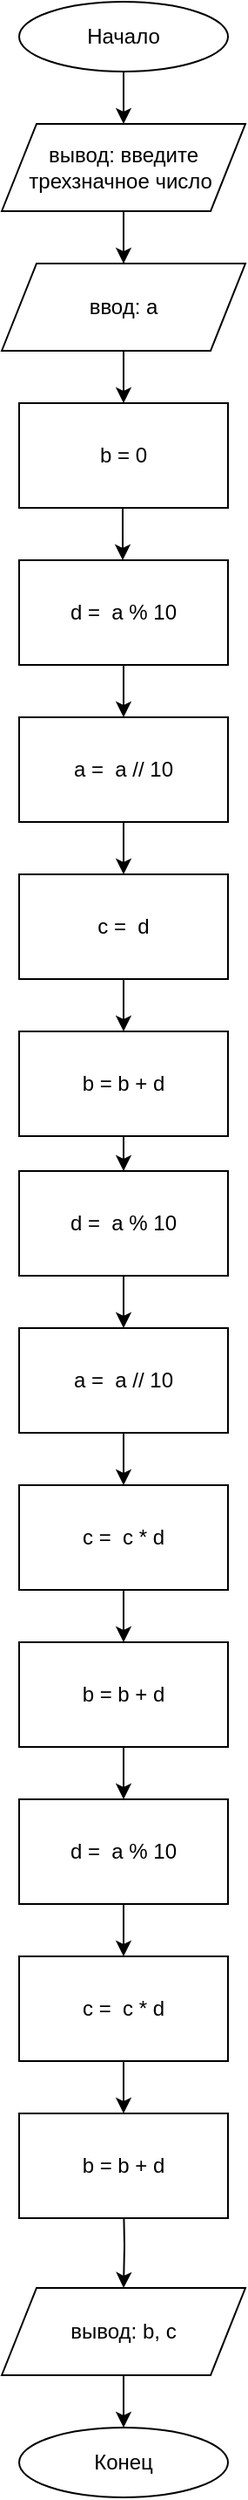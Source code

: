 <mxfile version="17.4.2" type="device" pages="4"><diagram id="08POkXx53rYe7cYFoZ7K" name="Task_1_1"><mxGraphModel dx="1038" dy="649" grid="1" gridSize="10" guides="1" tooltips="1" connect="1" arrows="1" fold="1" page="1" pageScale="1" pageWidth="827" pageHeight="1169" math="0" shadow="0"><root><mxCell id="0"/><mxCell id="1" parent="0"/><mxCell id="itYVqPnIX2dIWhNfBB0g-1" value="Начало" style="ellipse;whiteSpace=wrap;html=1;" parent="1" vertex="1"><mxGeometry x="330" y="40" width="120" height="40" as="geometry"/></mxCell><mxCell id="itYVqPnIX2dIWhNfBB0g-29" style="edgeStyle=orthogonalEdgeStyle;rounded=0;orthogonalLoop=1;jettySize=auto;html=1;entryX=0.5;entryY=0;entryDx=0;entryDy=0;" parent="1" source="itYVqPnIX2dIWhNfBB0g-5" target="itYVqPnIX2dIWhNfBB0g-7" edge="1"><mxGeometry relative="1" as="geometry"/></mxCell><mxCell id="itYVqPnIX2dIWhNfBB0g-31" style="edgeStyle=orthogonalEdgeStyle;rounded=0;orthogonalLoop=1;jettySize=auto;html=1;exitX=0.5;exitY=1;exitDx=0;exitDy=0;entryX=0.5;entryY=0;entryDx=0;entryDy=0;" parent="1" source="itYVqPnIX2dIWhNfBB0g-5" target="itYVqPnIX2dIWhNfBB0g-18" edge="1"><mxGeometry relative="1" as="geometry"/></mxCell><mxCell id="itYVqPnIX2dIWhNfBB0g-5" value="вывод: введите трехзначное число&amp;nbsp;" style="shape=parallelogram;perimeter=parallelogramPerimeter;whiteSpace=wrap;html=1;fixedSize=1;" parent="1" vertex="1"><mxGeometry x="320" y="110" width="140" height="50" as="geometry"/></mxCell><mxCell id="itYVqPnIX2dIWhNfBB0g-7" value="b = 0" style="rounded=0;whiteSpace=wrap;html=1;" parent="1" vertex="1"><mxGeometry x="330" y="270" width="120" height="60" as="geometry"/></mxCell><mxCell id="itYVqPnIX2dIWhNfBB0g-24" style="edgeStyle=orthogonalEdgeStyle;rounded=0;orthogonalLoop=1;jettySize=auto;html=1;entryX=0.5;entryY=0;entryDx=0;entryDy=0;" parent="1" target="itYVqPnIX2dIWhNfBB0g-19" edge="1"><mxGeometry relative="1" as="geometry"><mxPoint x="390" y="1300" as="sourcePoint"/></mxGeometry></mxCell><mxCell id="itYVqPnIX2dIWhNfBB0g-18" value="ввод: a" style="shape=parallelogram;perimeter=parallelogramPerimeter;whiteSpace=wrap;html=1;fixedSize=1;" parent="1" vertex="1"><mxGeometry x="320" y="190" width="140" height="50" as="geometry"/></mxCell><mxCell id="itYVqPnIX2dIWhNfBB0g-26" style="edgeStyle=orthogonalEdgeStyle;rounded=0;orthogonalLoop=1;jettySize=auto;html=1;entryX=0.5;entryY=0;entryDx=0;entryDy=0;" parent="1" source="itYVqPnIX2dIWhNfBB0g-19" target="itYVqPnIX2dIWhNfBB0g-25" edge="1"><mxGeometry relative="1" as="geometry"/></mxCell><mxCell id="itYVqPnIX2dIWhNfBB0g-19" value="вывод: b, c" style="shape=parallelogram;perimeter=parallelogramPerimeter;whiteSpace=wrap;html=1;fixedSize=1;" parent="1" vertex="1"><mxGeometry x="320" y="1350" width="140" height="50" as="geometry"/></mxCell><mxCell id="itYVqPnIX2dIWhNfBB0g-25" value="Конец" style="ellipse;whiteSpace=wrap;html=1;" parent="1" vertex="1"><mxGeometry x="330" y="1430" width="120" height="40" as="geometry"/></mxCell><mxCell id="itYVqPnIX2dIWhNfBB0g-30" value="" style="endArrow=classic;html=1;rounded=0;exitX=0.5;exitY=1;exitDx=0;exitDy=0;entryX=0.5;entryY=0;entryDx=0;entryDy=0;" parent="1" source="itYVqPnIX2dIWhNfBB0g-1" target="itYVqPnIX2dIWhNfBB0g-5" edge="1"><mxGeometry width="50" height="50" relative="1" as="geometry"><mxPoint x="310" y="340" as="sourcePoint"/><mxPoint x="360" y="290" as="targetPoint"/></mxGeometry></mxCell><mxCell id="itYVqPnIX2dIWhNfBB0g-54" style="edgeStyle=orthogonalEdgeStyle;rounded=0;orthogonalLoop=1;jettySize=auto;html=1;entryX=0.5;entryY=0;entryDx=0;entryDy=0;" parent="1" source="itYVqPnIX2dIWhNfBB0g-36" target="itYVqPnIX2dIWhNfBB0g-39" edge="1"><mxGeometry relative="1" as="geometry"/></mxCell><mxCell id="itYVqPnIX2dIWhNfBB0g-36" value="d =&amp;nbsp; a % 10" style="rounded=0;whiteSpace=wrap;html=1;" parent="1" vertex="1"><mxGeometry x="330" y="360" width="120" height="60" as="geometry"/></mxCell><mxCell id="itYVqPnIX2dIWhNfBB0g-56" style="edgeStyle=orthogonalEdgeStyle;rounded=0;orthogonalLoop=1;jettySize=auto;html=1;entryX=0.5;entryY=0;entryDx=0;entryDy=0;" parent="1" source="itYVqPnIX2dIWhNfBB0g-37" target="itYVqPnIX2dIWhNfBB0g-38" edge="1"><mxGeometry relative="1" as="geometry"/></mxCell><mxCell id="itYVqPnIX2dIWhNfBB0g-37" value="c =&amp;nbsp; d" style="rounded=0;whiteSpace=wrap;html=1;" parent="1" vertex="1"><mxGeometry x="330" y="540" width="120" height="60" as="geometry"/></mxCell><mxCell id="itYVqPnIX2dIWhNfBB0g-57" style="edgeStyle=orthogonalEdgeStyle;rounded=0;orthogonalLoop=1;jettySize=auto;html=1;entryX=0.5;entryY=0;entryDx=0;entryDy=0;" parent="1" source="itYVqPnIX2dIWhNfBB0g-38" target="itYVqPnIX2dIWhNfBB0g-40" edge="1"><mxGeometry relative="1" as="geometry"/></mxCell><mxCell id="itYVqPnIX2dIWhNfBB0g-38" value="b = b + d" style="rounded=0;whiteSpace=wrap;html=1;" parent="1" vertex="1"><mxGeometry x="330" y="630" width="120" height="60" as="geometry"/></mxCell><mxCell id="itYVqPnIX2dIWhNfBB0g-55" style="edgeStyle=orthogonalEdgeStyle;rounded=0;orthogonalLoop=1;jettySize=auto;html=1;entryX=0.5;entryY=0;entryDx=0;entryDy=0;" parent="1" source="itYVqPnIX2dIWhNfBB0g-39" target="itYVqPnIX2dIWhNfBB0g-37" edge="1"><mxGeometry relative="1" as="geometry"/></mxCell><mxCell id="itYVqPnIX2dIWhNfBB0g-39" value="a =&amp;nbsp; a // 10" style="rounded=0;whiteSpace=wrap;html=1;" parent="1" vertex="1"><mxGeometry x="330" y="450" width="120" height="60" as="geometry"/></mxCell><mxCell id="itYVqPnIX2dIWhNfBB0g-58" style="edgeStyle=orthogonalEdgeStyle;rounded=0;orthogonalLoop=1;jettySize=auto;html=1;entryX=0.5;entryY=0;entryDx=0;entryDy=0;" parent="1" source="itYVqPnIX2dIWhNfBB0g-40" target="itYVqPnIX2dIWhNfBB0g-42" edge="1"><mxGeometry relative="1" as="geometry"/></mxCell><mxCell id="itYVqPnIX2dIWhNfBB0g-40" value="d =&amp;nbsp; a % 10" style="rounded=0;whiteSpace=wrap;html=1;" parent="1" vertex="1"><mxGeometry x="330" y="710" width="120" height="60" as="geometry"/></mxCell><mxCell id="itYVqPnIX2dIWhNfBB0g-60" style="edgeStyle=orthogonalEdgeStyle;rounded=0;orthogonalLoop=1;jettySize=auto;html=1;entryX=0.5;entryY=0;entryDx=0;entryDy=0;" parent="1" source="itYVqPnIX2dIWhNfBB0g-41" target="itYVqPnIX2dIWhNfBB0g-43" edge="1"><mxGeometry relative="1" as="geometry"/></mxCell><mxCell id="itYVqPnIX2dIWhNfBB0g-41" value="c =&amp;nbsp; c * d" style="rounded=0;whiteSpace=wrap;html=1;" parent="1" vertex="1"><mxGeometry x="330" y="890" width="120" height="60" as="geometry"/></mxCell><mxCell id="itYVqPnIX2dIWhNfBB0g-59" style="edgeStyle=orthogonalEdgeStyle;rounded=0;orthogonalLoop=1;jettySize=auto;html=1;entryX=0.5;entryY=0;entryDx=0;entryDy=0;" parent="1" source="itYVqPnIX2dIWhNfBB0g-42" target="itYVqPnIX2dIWhNfBB0g-41" edge="1"><mxGeometry relative="1" as="geometry"/></mxCell><mxCell id="itYVqPnIX2dIWhNfBB0g-42" value="a =&amp;nbsp; a // 10" style="rounded=0;whiteSpace=wrap;html=1;" parent="1" vertex="1"><mxGeometry x="330" y="800" width="120" height="60" as="geometry"/></mxCell><mxCell id="itYVqPnIX2dIWhNfBB0g-61" style="edgeStyle=orthogonalEdgeStyle;rounded=0;orthogonalLoop=1;jettySize=auto;html=1;entryX=0.5;entryY=0;entryDx=0;entryDy=0;" parent="1" source="itYVqPnIX2dIWhNfBB0g-43" target="itYVqPnIX2dIWhNfBB0g-44" edge="1"><mxGeometry relative="1" as="geometry"/></mxCell><mxCell id="itYVqPnIX2dIWhNfBB0g-43" value="b = b + d" style="rounded=0;whiteSpace=wrap;html=1;" parent="1" vertex="1"><mxGeometry x="330" y="980" width="120" height="60" as="geometry"/></mxCell><mxCell id="itYVqPnIX2dIWhNfBB0g-62" style="edgeStyle=orthogonalEdgeStyle;rounded=0;orthogonalLoop=1;jettySize=auto;html=1;entryX=0.5;entryY=0;entryDx=0;entryDy=0;" parent="1" source="itYVqPnIX2dIWhNfBB0g-44" target="itYVqPnIX2dIWhNfBB0g-45" edge="1"><mxGeometry relative="1" as="geometry"/></mxCell><mxCell id="itYVqPnIX2dIWhNfBB0g-44" value="d =&amp;nbsp; a % 10" style="rounded=0;whiteSpace=wrap;html=1;" parent="1" vertex="1"><mxGeometry x="330" y="1070" width="120" height="60" as="geometry"/></mxCell><mxCell id="itYVqPnIX2dIWhNfBB0g-63" style="edgeStyle=orthogonalEdgeStyle;rounded=0;orthogonalLoop=1;jettySize=auto;html=1;entryX=0.5;entryY=0;entryDx=0;entryDy=0;" parent="1" source="itYVqPnIX2dIWhNfBB0g-45" target="itYVqPnIX2dIWhNfBB0g-47" edge="1"><mxGeometry relative="1" as="geometry"/></mxCell><mxCell id="itYVqPnIX2dIWhNfBB0g-45" value="c =&amp;nbsp; c * d" style="rounded=0;whiteSpace=wrap;html=1;" parent="1" vertex="1"><mxGeometry x="330" y="1160" width="120" height="60" as="geometry"/></mxCell><mxCell id="itYVqPnIX2dIWhNfBB0g-47" value="b = b + d" style="rounded=0;whiteSpace=wrap;html=1;" parent="1" vertex="1"><mxGeometry x="330" y="1250" width="120" height="60" as="geometry"/></mxCell><mxCell id="itYVqPnIX2dIWhNfBB0g-51" style="edgeStyle=orthogonalEdgeStyle;rounded=0;orthogonalLoop=1;jettySize=auto;html=1;" parent="1" edge="1"><mxGeometry relative="1" as="geometry"><mxPoint x="389.5" y="330" as="sourcePoint"/><mxPoint x="389.5" y="360" as="targetPoint"/></mxGeometry></mxCell></root></mxGraphModel></diagram><diagram id="Nn7UmtM8E7B1j-Iz3jep" name="Task_1_3"><mxGraphModel dx="1865" dy="649" grid="1" gridSize="10" guides="1" tooltips="1" connect="1" arrows="1" fold="1" page="1" pageScale="1" pageWidth="827" pageHeight="1169" math="0" shadow="0"><root><mxCell id="0"/><mxCell id="1" parent="0"/><mxCell id="txVRnpQr7-fvYr71Dzri-1" value="Начало" style="ellipse;whiteSpace=wrap;html=1;" parent="1" vertex="1"><mxGeometry x="325" y="40" width="120" height="40" as="geometry"/></mxCell><mxCell id="txVRnpQr7-fvYr71Dzri-3" style="edgeStyle=orthogonalEdgeStyle;rounded=0;orthogonalLoop=1;jettySize=auto;html=1;exitX=0.5;exitY=1;exitDx=0;exitDy=0;entryX=0.5;entryY=0;entryDx=0;entryDy=0;" parent="1" target="txVRnpQr7-fvYr71Dzri-7" edge="1"><mxGeometry relative="1" as="geometry"><mxPoint x="380" y="160" as="sourcePoint"/></mxGeometry></mxCell><mxCell id="txVRnpQr7-fvYr71Dzri-4" value="вывод: введите коордионаты&lt;br&gt;&amp;nbsp;2-х точек" style="shape=parallelogram;perimeter=parallelogramPerimeter;whiteSpace=wrap;html=1;fixedSize=1;" parent="1" vertex="1"><mxGeometry x="290" y="110" width="190" height="50" as="geometry"/></mxCell><mxCell id="txVRnpQr7-fvYr71Dzri-5" value="k = (y1 - y2) / (x1-x2)" style="rounded=0;whiteSpace=wrap;html=1;" parent="1" vertex="1"><mxGeometry x="-15" y="500" width="120" height="60" as="geometry"/></mxCell><mxCell id="txVRnpQr7-fvYr71Dzri-47" style="edgeStyle=orthogonalEdgeStyle;rounded=0;orthogonalLoop=1;jettySize=auto;html=1;entryX=0.5;entryY=0;entryDx=0;entryDy=0;" parent="1" source="txVRnpQr7-fvYr71Dzri-7" target="txVRnpQr7-fvYr71Dzri-44" edge="1"><mxGeometry relative="1" as="geometry"/></mxCell><mxCell id="txVRnpQr7-fvYr71Dzri-7" value="ввод x1, y1, x2, y2&amp;nbsp;" style="shape=parallelogram;perimeter=parallelogramPerimeter;whiteSpace=wrap;html=1;fixedSize=1;" parent="1" vertex="1"><mxGeometry x="315" y="190" width="140" height="50" as="geometry"/></mxCell><mxCell id="txVRnpQr7-fvYr71Dzri-8" style="edgeStyle=orthogonalEdgeStyle;rounded=0;orthogonalLoop=1;jettySize=auto;html=1;entryX=0.5;entryY=0;entryDx=0;entryDy=0;" parent="1" source="txVRnpQr7-fvYr71Dzri-9" edge="1"><mxGeometry relative="1" as="geometry"><mxPoint x="45" y="970" as="targetPoint"/><Array as="points"><mxPoint x="190" y="920"/><mxPoint x="45" y="920"/></Array></mxGeometry></mxCell><mxCell id="txVRnpQr7-fvYr71Dzri-9" value="вывод:&amp;nbsp;&lt;span style=&quot;color: rgb(17 , 17 , 17) ; font-family: &amp;#34;arial&amp;#34; , &amp;#34;helvetica neue&amp;#34; , &amp;#34;helvetica&amp;#34; , &amp;#34;arial&amp;#34; , sans-serif ; font-size: 16px ; font-style: italic ; text-align: left ; background-color: rgb(255 , 255 , 255)&quot;&gt;y&lt;/span&gt;&lt;span style=&quot;color: rgb(17 , 17 , 17) ; font-family: &amp;#34;arial&amp;#34; , &amp;#34;helvetica neue&amp;#34; , &amp;#34;helvetica&amp;#34; , &amp;#34;arial&amp;#34; , sans-serif ; font-size: 16px ; font-style: italic ; text-align: left ; background-color: rgb(255 , 255 , 255)&quot;&gt;&amp;nbsp;= kx&lt;/span&gt;&lt;span style=&quot;color: rgb(17 , 17 , 17) ; font-family: &amp;#34;arial&amp;#34; , &amp;#34;helvetica neue&amp;#34; , &amp;#34;helvetica&amp;#34; , &amp;#34;arial&amp;#34; , sans-serif ; font-size: 16px ; font-style: italic ; text-align: left ; background-color: rgb(255 , 255 , 255)&quot;&gt;&amp;nbsp;+ b&lt;/span&gt;" style="shape=parallelogram;perimeter=parallelogramPerimeter;whiteSpace=wrap;html=1;fixedSize=1;" parent="1" vertex="1"><mxGeometry x="100" y="790" width="180" height="50" as="geometry"/></mxCell><mxCell id="txVRnpQr7-fvYr71Dzri-10" value="Конец" style="ellipse;whiteSpace=wrap;html=1;" parent="1" vertex="1"><mxGeometry x="-15" y="970" width="120" height="40" as="geometry"/></mxCell><mxCell id="txVRnpQr7-fvYr71Dzri-11" value="" style="endArrow=classic;html=1;rounded=0;exitX=0.5;exitY=1;exitDx=0;exitDy=0;entryX=0.5;entryY=0;entryDx=0;entryDy=0;" parent="1" source="txVRnpQr7-fvYr71Dzri-1" target="txVRnpQr7-fvYr71Dzri-4" edge="1"><mxGeometry width="50" height="50" relative="1" as="geometry"><mxPoint x="310" y="340" as="sourcePoint"/><mxPoint x="360" y="290" as="targetPoint"/></mxGeometry></mxCell><mxCell id="txVRnpQr7-fvYr71Dzri-39" value="" style="edgeStyle=orthogonalEdgeStyle;rounded=0;orthogonalLoop=1;jettySize=auto;html=1;entryX=0.5;entryY=0;entryDx=0;entryDy=0;" parent="1" source="txVRnpQr7-fvYr71Dzri-13" target="txVRnpQr7-fvYr71Dzri-36" edge="1"><mxGeometry relative="1" as="geometry"/></mxCell><mxCell id="txVRnpQr7-fvYr71Dzri-13" value="b = y2 - k* x2" style="rounded=0;whiteSpace=wrap;html=1;" parent="1" vertex="1"><mxGeometry x="-15" y="590" width="120" height="60" as="geometry"/></mxCell><mxCell id="txVRnpQr7-fvYr71Dzri-33" style="edgeStyle=orthogonalEdgeStyle;rounded=0;orthogonalLoop=1;jettySize=auto;html=1;" parent="1" edge="1"><mxGeometry relative="1" as="geometry"><mxPoint x="44.5" y="560" as="sourcePoint"/><mxPoint x="44.5" y="590" as="targetPoint"/></mxGeometry></mxCell><mxCell id="txVRnpQr7-fvYr71Dzri-40" style="edgeStyle=orthogonalEdgeStyle;rounded=0;orthogonalLoop=1;jettySize=auto;html=1;entryX=0.5;entryY=0;entryDx=0;entryDy=0;" parent="1" source="txVRnpQr7-fvYr71Dzri-36" target="txVRnpQr7-fvYr71Dzri-9" edge="1"><mxGeometry relative="1" as="geometry"><mxPoint x="190" y="730" as="targetPoint"/><Array as="points"><mxPoint x="190" y="730"/></Array></mxGeometry></mxCell><mxCell id="txVRnpQr7-fvYr71Dzri-42" style="edgeStyle=orthogonalEdgeStyle;rounded=0;orthogonalLoop=1;jettySize=auto;html=1;entryX=0.44;entryY=0;entryDx=0;entryDy=0;entryPerimeter=0;" parent="1" source="txVRnpQr7-fvYr71Dzri-36" target="txVRnpQr7-fvYr71Dzri-41" edge="1"><mxGeometry relative="1" as="geometry"><mxPoint x="-70" y="730" as="targetPoint"/><Array as="points"><mxPoint x="-101" y="730"/></Array></mxGeometry></mxCell><mxCell id="txVRnpQr7-fvYr71Dzri-36" value="if b &amp;gt;= 0" style="rhombus;whiteSpace=wrap;html=1;" parent="1" vertex="1"><mxGeometry x="-15" y="690" width="120" height="80" as="geometry"/></mxCell><mxCell id="txVRnpQr7-fvYr71Dzri-37" value="ДА" style="text;html=1;align=center;verticalAlign=middle;resizable=0;points=[];autosize=1;strokeColor=none;fillColor=none;" parent="1" vertex="1"><mxGeometry x="75" y="690" width="30" height="20" as="geometry"/></mxCell><mxCell id="txVRnpQr7-fvYr71Dzri-38" value="НЕТ" style="text;html=1;align=center;verticalAlign=middle;resizable=0;points=[];autosize=1;strokeColor=none;fillColor=none;" parent="1" vertex="1"><mxGeometry x="-35" y="690" width="40" height="20" as="geometry"/></mxCell><mxCell id="txVRnpQr7-fvYr71Dzri-43" style="edgeStyle=orthogonalEdgeStyle;rounded=0;orthogonalLoop=1;jettySize=auto;html=1;entryX=0.5;entryY=0;entryDx=0;entryDy=0;" parent="1" source="txVRnpQr7-fvYr71Dzri-41" edge="1"><mxGeometry relative="1" as="geometry"><mxPoint x="45" y="970" as="targetPoint"/><Array as="points"><mxPoint x="-100" y="920"/><mxPoint x="45" y="920"/></Array></mxGeometry></mxCell><mxCell id="txVRnpQr7-fvYr71Dzri-41" value="вывод:&amp;nbsp;&lt;span style=&quot;color: rgb(17 , 17 , 17) ; font-family: &amp;#34;arial&amp;#34; , &amp;#34;helvetica neue&amp;#34; , &amp;#34;helvetica&amp;#34; , &amp;#34;arial&amp;#34; , sans-serif ; font-size: 16px ; font-style: italic ; text-align: left ; background-color: rgb(255 , 255 , 255)&quot;&gt;y&lt;/span&gt;&lt;span style=&quot;color: rgb(17 , 17 , 17) ; font-family: &amp;#34;arial&amp;#34; , &amp;#34;helvetica neue&amp;#34; , &amp;#34;helvetica&amp;#34; , &amp;#34;arial&amp;#34; , sans-serif ; font-size: 16px ; font-style: italic ; text-align: left ; background-color: rgb(255 , 255 , 255)&quot;&gt;&amp;nbsp;= kx&lt;/span&gt;&lt;span style=&quot;color: rgb(17 , 17 , 17) ; font-family: &amp;#34;arial&amp;#34; , &amp;#34;helvetica neue&amp;#34; , &amp;#34;helvetica&amp;#34; , &amp;#34;arial&amp;#34; , sans-serif ; font-size: 16px ; font-style: italic ; text-align: left ; background-color: rgb(255 , 255 , 255)&quot;&gt;&amp;nbsp;- b&lt;/span&gt;" style="shape=parallelogram;perimeter=parallelogramPerimeter;whiteSpace=wrap;html=1;fixedSize=1;" parent="1" vertex="1"><mxGeometry x="-180" y="790" width="180" height="50" as="geometry"/></mxCell><mxCell id="txVRnpQr7-fvYr71Dzri-48" style="edgeStyle=orthogonalEdgeStyle;rounded=0;orthogonalLoop=1;jettySize=auto;html=1;entryX=0.5;entryY=0;entryDx=0;entryDy=0;" parent="1" source="txVRnpQr7-fvYr71Dzri-44" target="txVRnpQr7-fvYr71Dzri-49" edge="1"><mxGeometry relative="1" as="geometry"><mxPoint x="600" y="330" as="targetPoint"/></mxGeometry></mxCell><mxCell id="txVRnpQr7-fvYr71Dzri-52" style="edgeStyle=orthogonalEdgeStyle;rounded=0;orthogonalLoop=1;jettySize=auto;html=1;entryX=0.5;entryY=0;entryDx=0;entryDy=0;" parent="1" source="txVRnpQr7-fvYr71Dzri-44" target="txVRnpQr7-fvYr71Dzri-54" edge="1"><mxGeometry relative="1" as="geometry"><mxPoint x="150" y="380" as="targetPoint"/><Array as="points"><mxPoint x="185" y="330"/></Array></mxGeometry></mxCell><mxCell id="txVRnpQr7-fvYr71Dzri-44" value="y1 = y2&lt;span style=&quot;color: rgb(44 , 45 , 46) ; font-family: &amp;#34;helvetica&amp;#34; , &amp;#34;arial&amp;#34; , sans-serif ; font-size: 15px ; background-color: rgb(255 , 255 , 255)&quot;&gt;&lt;br&gt;&amp;nbsp;&lt;/span&gt;" style="rhombus;whiteSpace=wrap;html=1;" parent="1" vertex="1"><mxGeometry x="300" y="280" width="170" height="100" as="geometry"/></mxCell><mxCell id="txVRnpQr7-fvYr71Dzri-45" value="ДА" style="text;html=1;align=center;verticalAlign=middle;resizable=0;points=[];autosize=1;strokeColor=none;fillColor=none;" parent="1" vertex="1"><mxGeometry x="440" y="290" width="30" height="20" as="geometry"/></mxCell><mxCell id="txVRnpQr7-fvYr71Dzri-46" value="НЕТ" style="text;html=1;align=center;verticalAlign=middle;resizable=0;points=[];autosize=1;strokeColor=none;fillColor=none;" parent="1" vertex="1"><mxGeometry x="300" y="290" width="40" height="20" as="geometry"/></mxCell><mxCell id="txVRnpQr7-fvYr71Dzri-61" style="edgeStyle=orthogonalEdgeStyle;rounded=0;orthogonalLoop=1;jettySize=auto;html=1;entryX=0.5;entryY=0;entryDx=0;entryDy=0;" parent="1" source="txVRnpQr7-fvYr71Dzri-49" target="txVRnpQr7-fvYr71Dzri-10" edge="1"><mxGeometry relative="1" as="geometry"><mxPoint x="50" y="920" as="targetPoint"/><Array as="points"><mxPoint x="600" y="920"/><mxPoint x="45" y="920"/></Array></mxGeometry></mxCell><mxCell id="txVRnpQr7-fvYr71Dzri-49" value="вывод:&amp;nbsp;&lt;span style=&quot;color: rgb(17 , 17 , 17) ; font-family: &amp;#34;arial&amp;#34; , &amp;#34;helvetica neue&amp;#34; , &amp;#34;helvetica&amp;#34; , &amp;#34;arial&amp;#34; , sans-serif ; font-size: 16px ; font-style: italic ; text-align: left ; background-color: rgb(255 , 255 , 255)&quot;&gt;y&lt;/span&gt;&lt;span style=&quot;color: rgb(17 , 17 , 17) ; font-family: &amp;#34;arial&amp;#34; , &amp;#34;helvetica neue&amp;#34; , &amp;#34;helvetica&amp;#34; , &amp;#34;arial&amp;#34; , sans-serif ; font-size: 16px ; font-style: italic ; text-align: left ; background-color: rgb(255 , 255 , 255)&quot;&gt;&amp;nbsp;= y1&lt;/span&gt;" style="shape=parallelogram;perimeter=parallelogramPerimeter;whiteSpace=wrap;html=1;fixedSize=1;" parent="1" vertex="1"><mxGeometry x="510" y="405" width="180" height="50" as="geometry"/></mxCell><mxCell id="txVRnpQr7-fvYr71Dzri-57" style="edgeStyle=orthogonalEdgeStyle;rounded=0;orthogonalLoop=1;jettySize=auto;html=1;entryX=0.5;entryY=0;entryDx=0;entryDy=0;" parent="1" source="txVRnpQr7-fvYr71Dzri-54" target="txVRnpQr7-fvYr71Dzri-59" edge="1"><mxGeometry relative="1" as="geometry"><mxPoint x="440" y="430" as="targetPoint"/></mxGeometry></mxCell><mxCell id="txVRnpQr7-fvYr71Dzri-58" style="edgeStyle=orthogonalEdgeStyle;rounded=0;orthogonalLoop=1;jettySize=auto;html=1;entryX=0.5;entryY=0;entryDx=0;entryDy=0;" parent="1" source="txVRnpQr7-fvYr71Dzri-54" target="txVRnpQr7-fvYr71Dzri-5" edge="1"><mxGeometry relative="1" as="geometry"><mxPoint x="40" y="430" as="targetPoint"/><Array as="points"><mxPoint x="45" y="430"/></Array></mxGeometry></mxCell><mxCell id="txVRnpQr7-fvYr71Dzri-54" value="x1 = x2&lt;span style=&quot;color: rgb(44 , 45 , 46) ; font-family: &amp;#34;helvetica&amp;#34; , &amp;#34;arial&amp;#34; , sans-serif ; font-size: 15px ; background-color: rgb(255 , 255 , 255)&quot;&gt;&lt;br&gt;&amp;nbsp;&lt;/span&gt;" style="rhombus;whiteSpace=wrap;html=1;" parent="1" vertex="1"><mxGeometry x="100" y="380" width="170" height="100" as="geometry"/></mxCell><mxCell id="txVRnpQr7-fvYr71Dzri-55" value="НЕТ" style="text;html=1;align=center;verticalAlign=middle;resizable=0;points=[];autosize=1;strokeColor=none;fillColor=none;" parent="1" vertex="1"><mxGeometry x="100" y="390" width="40" height="20" as="geometry"/></mxCell><mxCell id="txVRnpQr7-fvYr71Dzri-56" value="ДА" style="text;html=1;align=center;verticalAlign=middle;resizable=0;points=[];autosize=1;strokeColor=none;fillColor=none;" parent="1" vertex="1"><mxGeometry x="240" y="390" width="30" height="20" as="geometry"/></mxCell><mxCell id="txVRnpQr7-fvYr71Dzri-62" style="edgeStyle=orthogonalEdgeStyle;rounded=0;orthogonalLoop=1;jettySize=auto;html=1;" parent="1" source="txVRnpQr7-fvYr71Dzri-59" target="txVRnpQr7-fvYr71Dzri-10" edge="1"><mxGeometry relative="1" as="geometry"><Array as="points"><mxPoint x="440" y="920"/><mxPoint x="45" y="920"/></Array></mxGeometry></mxCell><mxCell id="txVRnpQr7-fvYr71Dzri-59" value="вывод: x&lt;span style=&quot;color: rgb(17 , 17 , 17) ; font-family: &amp;#34;arial&amp;#34; , &amp;#34;helvetica neue&amp;#34; , &amp;#34;helvetica&amp;#34; , &amp;#34;arial&amp;#34; , sans-serif ; font-size: 16px ; font-style: italic ; text-align: left ; background-color: rgb(255 , 255 , 255)&quot;&gt;&amp;nbsp;= x1&lt;/span&gt;" style="shape=parallelogram;perimeter=parallelogramPerimeter;whiteSpace=wrap;html=1;fixedSize=1;" parent="1" vertex="1"><mxGeometry x="350" y="505" width="180" height="50" as="geometry"/></mxCell></root></mxGraphModel></diagram><diagram id="COSiDmRpYutYDis2s9Em" name="Task_1_4"><mxGraphModel dx="1865" dy="649" grid="1" gridSize="10" guides="1" tooltips="1" connect="1" arrows="1" fold="1" page="1" pageScale="1" pageWidth="827" pageHeight="1169" math="0" shadow="0"><root><mxCell id="0"/><mxCell id="1" parent="0"/><mxCell id="8w5YLik2KltKqQwh5b1a-1" value="Начало" style="ellipse;whiteSpace=wrap;html=1;" parent="1" vertex="1"><mxGeometry x="390" y="40" width="120" height="40" as="geometry"/></mxCell><mxCell id="8w5YLik2KltKqQwh5b1a-2" style="edgeStyle=orthogonalEdgeStyle;rounded=0;orthogonalLoop=1;jettySize=auto;html=1;exitX=0.5;exitY=1;exitDx=0;exitDy=0;entryX=0.5;entryY=0;entryDx=0;entryDy=0;" parent="1" source="8w5YLik2KltKqQwh5b1a-3" target="8w5YLik2KltKqQwh5b1a-5" edge="1"><mxGeometry relative="1" as="geometry"/></mxCell><mxCell id="8w5YLik2KltKqQwh5b1a-3" value="Вывод: Введите 1 для целого числа, 2 для вещественного,&lt;br&gt;&amp;nbsp;3 для случайного символа" style="shape=parallelogram;perimeter=parallelogramPerimeter;whiteSpace=wrap;html=1;fixedSize=1;" parent="1" vertex="1"><mxGeometry x="350" y="110" width="200" height="70" as="geometry"/></mxCell><mxCell id="8w5YLik2KltKqQwh5b1a-4" style="edgeStyle=orthogonalEdgeStyle;rounded=0;orthogonalLoop=1;jettySize=auto;html=1;entryX=0.5;entryY=0;entryDx=0;entryDy=0;" parent="1" source="8w5YLik2KltKqQwh5b1a-5" target="8w5YLik2KltKqQwh5b1a-9" edge="1"><mxGeometry relative="1" as="geometry"/></mxCell><mxCell id="8w5YLik2KltKqQwh5b1a-5" value="ввод: select" style="shape=parallelogram;perimeter=parallelogramPerimeter;whiteSpace=wrap;html=1;fixedSize=1;" parent="1" vertex="1"><mxGeometry x="380" y="210" width="140" height="50" as="geometry"/></mxCell><mxCell id="8w5YLik2KltKqQwh5b1a-6" value="" style="endArrow=classic;html=1;rounded=0;exitX=0.5;exitY=1;exitDx=0;exitDy=0;entryX=0.5;entryY=0;entryDx=0;entryDy=0;" parent="1" source="8w5YLik2KltKqQwh5b1a-1" target="8w5YLik2KltKqQwh5b1a-3" edge="1"><mxGeometry width="50" height="50" relative="1" as="geometry"><mxPoint x="370" y="340" as="sourcePoint"/><mxPoint x="420" y="290" as="targetPoint"/></mxGeometry></mxCell><mxCell id="8w5YLik2KltKqQwh5b1a-7" style="edgeStyle=orthogonalEdgeStyle;rounded=0;orthogonalLoop=1;jettySize=auto;html=1;entryX=0.464;entryY=-0.011;entryDx=0;entryDy=0;entryPerimeter=0;" parent="1" source="8w5YLik2KltKqQwh5b1a-9" target="8w5YLik2KltKqQwh5b1a-15" edge="1"><mxGeometry relative="1" as="geometry"><mxPoint x="660" y="400" as="targetPoint"/></mxGeometry></mxCell><mxCell id="8w5YLik2KltKqQwh5b1a-8" style="edgeStyle=orthogonalEdgeStyle;rounded=0;orthogonalLoop=1;jettySize=auto;html=1;entryX=0.5;entryY=0;entryDx=0;entryDy=0;" parent="1" source="8w5YLik2KltKqQwh5b1a-9" target="8w5YLik2KltKqQwh5b1a-20" edge="1"><mxGeometry relative="1" as="geometry"><mxPoint x="250" y="390" as="targetPoint"/></mxGeometry></mxCell><mxCell id="8w5YLik2KltKqQwh5b1a-9" value="select = 1" style="rhombus;whiteSpace=wrap;html=1;" parent="1" vertex="1"><mxGeometry x="390" y="300" width="120" height="80" as="geometry"/></mxCell><mxCell id="8w5YLik2KltKqQwh5b1a-10" value="ДА" style="text;html=1;align=center;verticalAlign=middle;resizable=0;points=[];autosize=1;strokeColor=none;fillColor=none;" parent="1" vertex="1"><mxGeometry x="485" y="300" width="30" height="20" as="geometry"/></mxCell><mxCell id="8w5YLik2KltKqQwh5b1a-11" value="НЕТ" style="text;html=1;align=center;verticalAlign=middle;resizable=0;points=[];autosize=1;strokeColor=none;fillColor=none;" parent="1" vertex="1"><mxGeometry x="375" y="300" width="40" height="20" as="geometry"/></mxCell><mxCell id="8w5YLik2KltKqQwh5b1a-12" value="c =&amp;nbsp; random_int(a, b)" style="rounded=0;whiteSpace=wrap;html=1;" parent="1" vertex="1"><mxGeometry x="610" y="580" width="120" height="60" as="geometry"/></mxCell><mxCell id="8w5YLik2KltKqQwh5b1a-13" style="edgeStyle=orthogonalEdgeStyle;rounded=0;orthogonalLoop=1;jettySize=auto;html=1;entryX=0.5;entryY=0;entryDx=0;entryDy=0;" parent="1" target="8w5YLik2KltKqQwh5b1a-39" edge="1"><mxGeometry relative="1" as="geometry"><mxPoint x="669.5" y="640" as="sourcePoint"/><mxPoint x="670" y="780" as="targetPoint"/><Array as="points"><mxPoint x="670" y="1170"/><mxPoint x="415" y="1170"/></Array></mxGeometry></mxCell><mxCell id="8w5YLik2KltKqQwh5b1a-14" style="edgeStyle=orthogonalEdgeStyle;rounded=0;orthogonalLoop=1;jettySize=auto;html=1;exitX=0.5;exitY=1;exitDx=0;exitDy=0;entryX=0.5;entryY=0;entryDx=0;entryDy=0;" parent="1" source="8w5YLik2KltKqQwh5b1a-15" target="8w5YLik2KltKqQwh5b1a-17" edge="1"><mxGeometry relative="1" as="geometry"/></mxCell><mxCell id="8w5YLik2KltKqQwh5b1a-15" value="вывод:&lt;br&gt;&amp;nbsp;Введите 2 целых числа: a и b, b &amp;gt; a" style="shape=parallelogram;perimeter=parallelogramPerimeter;whiteSpace=wrap;html=1;fixedSize=1;" parent="1" vertex="1"><mxGeometry x="560" y="400" width="230" height="70" as="geometry"/></mxCell><mxCell id="8w5YLik2KltKqQwh5b1a-16" style="edgeStyle=orthogonalEdgeStyle;rounded=0;orthogonalLoop=1;jettySize=auto;html=1;" parent="1" source="8w5YLik2KltKqQwh5b1a-17" target="8w5YLik2KltKqQwh5b1a-12" edge="1"><mxGeometry relative="1" as="geometry"/></mxCell><mxCell id="8w5YLik2KltKqQwh5b1a-17" value="ввод: a, b" style="shape=parallelogram;perimeter=parallelogramPerimeter;whiteSpace=wrap;html=1;fixedSize=1;" parent="1" vertex="1"><mxGeometry x="600" y="500" width="140" height="50" as="geometry"/></mxCell><mxCell id="8w5YLik2KltKqQwh5b1a-18" style="edgeStyle=orthogonalEdgeStyle;rounded=0;orthogonalLoop=1;jettySize=auto;html=1;" parent="1" source="8w5YLik2KltKqQwh5b1a-20" edge="1"><mxGeometry relative="1" as="geometry"><mxPoint x="420" y="510" as="targetPoint"/></mxGeometry></mxCell><mxCell id="8w5YLik2KltKqQwh5b1a-19" style="edgeStyle=orthogonalEdgeStyle;rounded=0;orthogonalLoop=1;jettySize=auto;html=1;" parent="1" source="8w5YLik2KltKqQwh5b1a-20" edge="1"><mxGeometry relative="1" as="geometry"><mxPoint x="100" y="510" as="targetPoint"/></mxGeometry></mxCell><mxCell id="8w5YLik2KltKqQwh5b1a-20" value="select = 2" style="rhombus;whiteSpace=wrap;html=1;" parent="1" vertex="1"><mxGeometry x="195" y="400" width="120" height="80" as="geometry"/></mxCell><mxCell id="8w5YLik2KltKqQwh5b1a-21" value="ДА" style="text;html=1;align=center;verticalAlign=middle;resizable=0;points=[];autosize=1;strokeColor=none;fillColor=none;" parent="1" vertex="1"><mxGeometry x="290" y="400" width="30" height="20" as="geometry"/></mxCell><mxCell id="8w5YLik2KltKqQwh5b1a-22" value="НЕТ" style="text;html=1;align=center;verticalAlign=middle;resizable=0;points=[];autosize=1;strokeColor=none;fillColor=none;" parent="1" vertex="1"><mxGeometry x="180" y="400" width="40" height="20" as="geometry"/></mxCell><mxCell id="8w5YLik2KltKqQwh5b1a-23" style="edgeStyle=orthogonalEdgeStyle;rounded=0;orthogonalLoop=1;jettySize=auto;html=1;entryX=0.5;entryY=0;entryDx=0;entryDy=0;" parent="1" source="8w5YLik2KltKqQwh5b1a-24" target="8w5YLik2KltKqQwh5b1a-28" edge="1"><mxGeometry relative="1" as="geometry"/></mxCell><mxCell id="8w5YLik2KltKqQwh5b1a-24" value="вывод:&lt;br&gt;&amp;nbsp;Введите 2 числа: a и b, b &amp;gt; a" style="shape=parallelogram;perimeter=parallelogramPerimeter;whiteSpace=wrap;html=1;fixedSize=1;" parent="1" vertex="1"><mxGeometry x="300" y="510" width="230" height="70" as="geometry"/></mxCell><mxCell id="8w5YLik2KltKqQwh5b1a-25" value="c =&amp;nbsp; random_float(a, b)" style="rounded=0;whiteSpace=wrap;html=1;" parent="1" vertex="1"><mxGeometry x="340" y="690" width="150" height="60" as="geometry"/></mxCell><mxCell id="8w5YLik2KltKqQwh5b1a-26" style="edgeStyle=orthogonalEdgeStyle;rounded=0;orthogonalLoop=1;jettySize=auto;html=1;entryX=0.5;entryY=0;entryDx=0;entryDy=0;" parent="1" target="8w5YLik2KltKqQwh5b1a-39" edge="1"><mxGeometry relative="1" as="geometry"><mxPoint x="414.5" y="750" as="sourcePoint"/><mxPoint x="414.5" y="780" as="targetPoint"/></mxGeometry></mxCell><mxCell id="8w5YLik2KltKqQwh5b1a-27" style="edgeStyle=orthogonalEdgeStyle;rounded=0;orthogonalLoop=1;jettySize=auto;html=1;" parent="1" source="8w5YLik2KltKqQwh5b1a-28" target="8w5YLik2KltKqQwh5b1a-25" edge="1"><mxGeometry relative="1" as="geometry"/></mxCell><mxCell id="8w5YLik2KltKqQwh5b1a-28" value="ввод: a, b" style="shape=parallelogram;perimeter=parallelogramPerimeter;whiteSpace=wrap;html=1;fixedSize=1;" parent="1" vertex="1"><mxGeometry x="345" y="610" width="140" height="50" as="geometry"/></mxCell><mxCell id="8w5YLik2KltKqQwh5b1a-29" style="edgeStyle=orthogonalEdgeStyle;rounded=0;orthogonalLoop=1;jettySize=auto;html=1;" parent="1" source="8w5YLik2KltKqQwh5b1a-30" target="8w5YLik2KltKqQwh5b1a-32" edge="1"><mxGeometry relative="1" as="geometry"/></mxCell><mxCell id="8w5YLik2KltKqQwh5b1a-30" value="a =&amp;nbsp; code(char_a)" style="rounded=0;whiteSpace=wrap;html=1;" parent="1" vertex="1"><mxGeometry x="40" y="710" width="120" height="60" as="geometry"/></mxCell><mxCell id="8w5YLik2KltKqQwh5b1a-31" value="" style="edgeStyle=orthogonalEdgeStyle;rounded=0;orthogonalLoop=1;jettySize=auto;html=1;" parent="1" source="8w5YLik2KltKqQwh5b1a-32" target="8w5YLik2KltKqQwh5b1a-46" edge="1"><mxGeometry relative="1" as="geometry"/></mxCell><mxCell id="8w5YLik2KltKqQwh5b1a-32" value="b =&amp;nbsp; code(char_b)" style="rounded=0;whiteSpace=wrap;html=1;" parent="1" vertex="1"><mxGeometry x="40" y="800" width="120" height="60" as="geometry"/></mxCell><mxCell id="8w5YLik2KltKqQwh5b1a-33" style="edgeStyle=orthogonalEdgeStyle;rounded=0;orthogonalLoop=1;jettySize=auto;html=1;exitX=0.5;exitY=1;exitDx=0;exitDy=0;entryX=0.5;entryY=0;entryDx=0;entryDy=0;" parent="1" source="8w5YLik2KltKqQwh5b1a-34" target="8w5YLik2KltKqQwh5b1a-36" edge="1"><mxGeometry relative="1" as="geometry"/></mxCell><mxCell id="8w5YLik2KltKqQwh5b1a-34" value="char_code =&amp;nbsp; random_int(a, b)" style="rounded=0;whiteSpace=wrap;html=1;" parent="1" vertex="1"><mxGeometry x="145" y="980" width="120" height="60" as="geometry"/></mxCell><mxCell id="8w5YLik2KltKqQwh5b1a-35" style="edgeStyle=orthogonalEdgeStyle;rounded=0;orthogonalLoop=1;jettySize=auto;html=1;entryX=0.5;entryY=0;entryDx=0;entryDy=0;" parent="1" source="8w5YLik2KltKqQwh5b1a-36" target="8w5YLik2KltKqQwh5b1a-39" edge="1"><mxGeometry relative="1" as="geometry"><mxPoint x="205" y="1170" as="targetPoint"/><Array as="points"><mxPoint x="205" y="1170"/><mxPoint x="415" y="1170"/></Array></mxGeometry></mxCell><mxCell id="8w5YLik2KltKqQwh5b1a-36" value="с = decode(char_code)&amp;nbsp;" style="rounded=0;whiteSpace=wrap;html=1;" parent="1" vertex="1"><mxGeometry x="145" y="1070" width="120" height="60" as="geometry"/></mxCell><mxCell id="8w5YLik2KltKqQwh5b1a-37" value="Конец" style="ellipse;whiteSpace=wrap;html=1;" parent="1" vertex="1"><mxGeometry x="355" y="1300" width="120" height="40" as="geometry"/></mxCell><mxCell id="8w5YLik2KltKqQwh5b1a-38" value="" style="edgeStyle=orthogonalEdgeStyle;rounded=0;orthogonalLoop=1;jettySize=auto;html=1;" parent="1" source="8w5YLik2KltKqQwh5b1a-39" target="8w5YLik2KltKqQwh5b1a-37" edge="1"><mxGeometry relative="1" as="geometry"/></mxCell><mxCell id="8w5YLik2KltKqQwh5b1a-39" value="вывод: с" style="shape=parallelogram;perimeter=parallelogramPerimeter;whiteSpace=wrap;html=1;fixedSize=1;" parent="1" vertex="1"><mxGeometry x="345" y="1210" width="140" height="50" as="geometry"/></mxCell><mxCell id="8w5YLik2KltKqQwh5b1a-40" value="" style="edgeStyle=orthogonalEdgeStyle;rounded=0;orthogonalLoop=1;jettySize=auto;html=1;" parent="1" source="8w5YLik2KltKqQwh5b1a-41" target="8w5YLik2KltKqQwh5b1a-43" edge="1"><mxGeometry relative="1" as="geometry"/></mxCell><mxCell id="8w5YLik2KltKqQwh5b1a-41" value="вывод:&lt;br&gt;&amp;nbsp;Введите 2 символа: a и b" style="shape=parallelogram;perimeter=parallelogramPerimeter;whiteSpace=wrap;html=1;fixedSize=1;" parent="1" vertex="1"><mxGeometry x="-15" y="510" width="230" height="70" as="geometry"/></mxCell><mxCell id="8w5YLik2KltKqQwh5b1a-42" value="" style="edgeStyle=orthogonalEdgeStyle;rounded=0;orthogonalLoop=1;jettySize=auto;html=1;" parent="1" source="8w5YLik2KltKqQwh5b1a-43" target="8w5YLik2KltKqQwh5b1a-30" edge="1"><mxGeometry relative="1" as="geometry"/></mxCell><mxCell id="8w5YLik2KltKqQwh5b1a-43" value="ввод: char_a, char_b" style="shape=parallelogram;perimeter=parallelogramPerimeter;whiteSpace=wrap;html=1;fixedSize=1;" parent="1" vertex="1"><mxGeometry x="30" y="630" width="140" height="50" as="geometry"/></mxCell><mxCell id="8w5YLik2KltKqQwh5b1a-44" style="edgeStyle=orthogonalEdgeStyle;rounded=0;orthogonalLoop=1;jettySize=auto;html=1;" parent="1" source="8w5YLik2KltKqQwh5b1a-46" edge="1"><mxGeometry relative="1" as="geometry"><mxPoint x="5" y="980" as="targetPoint"/></mxGeometry></mxCell><mxCell id="8w5YLik2KltKqQwh5b1a-45" style="edgeStyle=orthogonalEdgeStyle;rounded=0;orthogonalLoop=1;jettySize=auto;html=1;entryX=0.5;entryY=0;entryDx=0;entryDy=0;" parent="1" source="8w5YLik2KltKqQwh5b1a-46" target="8w5YLik2KltKqQwh5b1a-34" edge="1"><mxGeometry relative="1" as="geometry"><mxPoint x="205" y="920" as="targetPoint"/><Array as="points"><mxPoint x="205" y="920"/></Array></mxGeometry></mxCell><mxCell id="8w5YLik2KltKqQwh5b1a-46" value="a &amp;lt; b" style="rhombus;whiteSpace=wrap;html=1;" parent="1" vertex="1"><mxGeometry x="40" y="880" width="120" height="80" as="geometry"/></mxCell><mxCell id="8w5YLik2KltKqQwh5b1a-47" value="ДА" style="text;html=1;align=center;verticalAlign=middle;resizable=0;points=[];autosize=1;strokeColor=none;fillColor=none;" parent="1" vertex="1"><mxGeometry x="140" y="880" width="30" height="20" as="geometry"/></mxCell><mxCell id="8w5YLik2KltKqQwh5b1a-48" value="НЕТ" style="text;html=1;align=center;verticalAlign=middle;resizable=0;points=[];autosize=1;strokeColor=none;fillColor=none;" parent="1" vertex="1"><mxGeometry x="30" y="880" width="40" height="20" as="geometry"/></mxCell><mxCell id="8w5YLik2KltKqQwh5b1a-49" style="edgeStyle=orthogonalEdgeStyle;rounded=0;orthogonalLoop=1;jettySize=auto;html=1;exitX=0.5;exitY=1;exitDx=0;exitDy=0;entryX=0.5;entryY=0;entryDx=0;entryDy=0;" parent="1" source="8w5YLik2KltKqQwh5b1a-50" target="8w5YLik2KltKqQwh5b1a-52" edge="1"><mxGeometry relative="1" as="geometry"/></mxCell><mxCell id="8w5YLik2KltKqQwh5b1a-50" value="char_code =&amp;nbsp; random_int(b, a)" style="rounded=0;whiteSpace=wrap;html=1;" parent="1" vertex="1"><mxGeometry x="-55" y="980" width="120" height="60" as="geometry"/></mxCell><mxCell id="8w5YLik2KltKqQwh5b1a-51" style="edgeStyle=orthogonalEdgeStyle;rounded=0;orthogonalLoop=1;jettySize=auto;html=1;entryX=0.5;entryY=0;entryDx=0;entryDy=0;" parent="1" source="8w5YLik2KltKqQwh5b1a-52" target="8w5YLik2KltKqQwh5b1a-39" edge="1"><mxGeometry relative="1" as="geometry"><mxPoint x="5" y="1170" as="targetPoint"/><Array as="points"><mxPoint x="5" y="1170"/><mxPoint x="415" y="1170"/></Array></mxGeometry></mxCell><mxCell id="8w5YLik2KltKqQwh5b1a-52" value="с = decode(char_code)&amp;nbsp;" style="rounded=0;whiteSpace=wrap;html=1;" parent="1" vertex="1"><mxGeometry x="-55" y="1070" width="120" height="60" as="geometry"/></mxCell></root></mxGraphModel></diagram><diagram id="9usoM08Uri7rQYkfr6Mn" name="Task_1_8"><mxGraphModel dx="1865" dy="649" grid="1" gridSize="10" guides="1" tooltips="1" connect="1" arrows="1" fold="1" page="1" pageScale="1" pageWidth="827" pageHeight="1169" math="0" shadow="0"><root><mxCell id="0"/><mxCell id="1" parent="0"/><mxCell id="ZzlRkJjxO5g_HFoZp5SD-1" value="Начало" style="ellipse;whiteSpace=wrap;html=1;" parent="1" vertex="1"><mxGeometry x="390" y="40" width="120" height="40" as="geometry"/></mxCell><mxCell id="ZzlRkJjxO5g_HFoZp5SD-2" style="edgeStyle=orthogonalEdgeStyle;rounded=0;orthogonalLoop=1;jettySize=auto;html=1;exitX=0.5;exitY=1;exitDx=0;exitDy=0;entryX=0.5;entryY=0;entryDx=0;entryDy=0;" parent="1" source="ZzlRkJjxO5g_HFoZp5SD-3" target="ZzlRkJjxO5g_HFoZp5SD-5" edge="1"><mxGeometry relative="1" as="geometry"/></mxCell><mxCell id="ZzlRkJjxO5g_HFoZp5SD-3" value="Вывод: Введите год" style="shape=parallelogram;perimeter=parallelogramPerimeter;whiteSpace=wrap;html=1;fixedSize=1;" parent="1" vertex="1"><mxGeometry x="350" y="110" width="200" height="70" as="geometry"/></mxCell><mxCell id="ZzlRkJjxO5g_HFoZp5SD-4" style="edgeStyle=orthogonalEdgeStyle;rounded=0;orthogonalLoop=1;jettySize=auto;html=1;entryX=0.5;entryY=0;entryDx=0;entryDy=0;" parent="1" source="ZzlRkJjxO5g_HFoZp5SD-5" target="ZzlRkJjxO5g_HFoZp5SD-9" edge="1"><mxGeometry relative="1" as="geometry"/></mxCell><mxCell id="ZzlRkJjxO5g_HFoZp5SD-5" value="ввод: year" style="shape=parallelogram;perimeter=parallelogramPerimeter;whiteSpace=wrap;html=1;fixedSize=1;" parent="1" vertex="1"><mxGeometry x="380" y="210" width="140" height="50" as="geometry"/></mxCell><mxCell id="ZzlRkJjxO5g_HFoZp5SD-6" value="" style="endArrow=classic;html=1;rounded=0;exitX=0.5;exitY=1;exitDx=0;exitDy=0;entryX=0.5;entryY=0;entryDx=0;entryDy=0;" parent="1" source="ZzlRkJjxO5g_HFoZp5SD-1" target="ZzlRkJjxO5g_HFoZp5SD-3" edge="1"><mxGeometry width="50" height="50" relative="1" as="geometry"><mxPoint x="370" y="340" as="sourcePoint"/><mxPoint x="420" y="290" as="targetPoint"/></mxGeometry></mxCell><mxCell id="ZzlRkJjxO5g_HFoZp5SD-7" style="edgeStyle=orthogonalEdgeStyle;rounded=0;orthogonalLoop=1;jettySize=auto;html=1;entryX=0.464;entryY=-0.011;entryDx=0;entryDy=0;entryPerimeter=0;" parent="1" source="ZzlRkJjxO5g_HFoZp5SD-9" target="ZzlRkJjxO5g_HFoZp5SD-15" edge="1"><mxGeometry relative="1" as="geometry"><mxPoint x="660" y="400" as="targetPoint"/></mxGeometry></mxCell><mxCell id="ZzlRkJjxO5g_HFoZp5SD-8" style="edgeStyle=orthogonalEdgeStyle;rounded=0;orthogonalLoop=1;jettySize=auto;html=1;entryX=0.5;entryY=0;entryDx=0;entryDy=0;" parent="1" source="ZzlRkJjxO5g_HFoZp5SD-9" target="ZzlRkJjxO5g_HFoZp5SD-20" edge="1"><mxGeometry relative="1" as="geometry"><mxPoint x="250" y="390" as="targetPoint"/></mxGeometry></mxCell><mxCell id="ZzlRkJjxO5g_HFoZp5SD-9" value="year % 400 = 0" style="rhombus;whiteSpace=wrap;html=1;" parent="1" vertex="1"><mxGeometry x="390" y="300" width="120" height="80" as="geometry"/></mxCell><mxCell id="ZzlRkJjxO5g_HFoZp5SD-10" value="ДА" style="text;html=1;align=center;verticalAlign=middle;resizable=0;points=[];autosize=1;strokeColor=none;fillColor=none;" parent="1" vertex="1"><mxGeometry x="485" y="300" width="30" height="20" as="geometry"/></mxCell><mxCell id="ZzlRkJjxO5g_HFoZp5SD-11" value="НЕТ" style="text;html=1;align=center;verticalAlign=middle;resizable=0;points=[];autosize=1;strokeColor=none;fillColor=none;" parent="1" vertex="1"><mxGeometry x="375" y="300" width="40" height="20" as="geometry"/></mxCell><mxCell id="KlkfvYkwte2TOPOl2rGc-12" style="edgeStyle=orthogonalEdgeStyle;rounded=0;orthogonalLoop=1;jettySize=auto;html=1;entryX=0.5;entryY=0;entryDx=0;entryDy=0;" parent="1" source="ZzlRkJjxO5g_HFoZp5SD-15" target="ZzlRkJjxO5g_HFoZp5SD-37" edge="1"><mxGeometry relative="1" as="geometry"><mxPoint x="675" y="760" as="targetPoint"/><Array as="points"><mxPoint x="675" y="760"/><mxPoint x="425" y="760"/></Array></mxGeometry></mxCell><mxCell id="ZzlRkJjxO5g_HFoZp5SD-15" value="вывод:&lt;br&gt;Год високосный" style="shape=parallelogram;perimeter=parallelogramPerimeter;whiteSpace=wrap;html=1;fixedSize=1;" parent="1" vertex="1"><mxGeometry x="560" y="400" width="230" height="70" as="geometry"/></mxCell><mxCell id="ZzlRkJjxO5g_HFoZp5SD-18" style="edgeStyle=orthogonalEdgeStyle;rounded=0;orthogonalLoop=1;jettySize=auto;html=1;" parent="1" source="ZzlRkJjxO5g_HFoZp5SD-20" edge="1"><mxGeometry relative="1" as="geometry"><mxPoint x="420" y="510" as="targetPoint"/></mxGeometry></mxCell><mxCell id="ZzlRkJjxO5g_HFoZp5SD-19" style="edgeStyle=orthogonalEdgeStyle;rounded=0;orthogonalLoop=1;jettySize=auto;html=1;" parent="1" source="ZzlRkJjxO5g_HFoZp5SD-20" edge="1"><mxGeometry relative="1" as="geometry"><mxPoint x="100" y="510" as="targetPoint"/><Array as="points"><mxPoint x="100" y="440"/></Array></mxGeometry></mxCell><mxCell id="ZzlRkJjxO5g_HFoZp5SD-20" value="year % 100 = 0" style="rhombus;whiteSpace=wrap;html=1;" parent="1" vertex="1"><mxGeometry x="195" y="400" width="120" height="80" as="geometry"/></mxCell><mxCell id="ZzlRkJjxO5g_HFoZp5SD-21" value="ДА" style="text;html=1;align=center;verticalAlign=middle;resizable=0;points=[];autosize=1;strokeColor=none;fillColor=none;" parent="1" vertex="1"><mxGeometry x="290" y="400" width="30" height="20" as="geometry"/></mxCell><mxCell id="ZzlRkJjxO5g_HFoZp5SD-22" value="НЕТ" style="text;html=1;align=center;verticalAlign=middle;resizable=0;points=[];autosize=1;strokeColor=none;fillColor=none;" parent="1" vertex="1"><mxGeometry x="180" y="400" width="40" height="20" as="geometry"/></mxCell><mxCell id="ZzlRkJjxO5g_HFoZp5SD-23" style="edgeStyle=orthogonalEdgeStyle;rounded=0;orthogonalLoop=1;jettySize=auto;html=1;entryX=0.5;entryY=0;entryDx=0;entryDy=0;" parent="1" target="ZzlRkJjxO5g_HFoZp5SD-37" edge="1"><mxGeometry relative="1" as="geometry"><mxPoint x="424.5" y="580" as="sourcePoint"/><mxPoint x="424.5" y="610" as="targetPoint"/></mxGeometry></mxCell><mxCell id="ZzlRkJjxO5g_HFoZp5SD-37" value="Конец" style="ellipse;whiteSpace=wrap;html=1;" parent="1" vertex="1"><mxGeometry x="365" y="840" width="120" height="40" as="geometry"/></mxCell><mxCell id="KlkfvYkwte2TOPOl2rGc-2" value="вывод:&lt;br&gt;Год не високосный" style="shape=parallelogram;perimeter=parallelogramPerimeter;whiteSpace=wrap;html=1;fixedSize=1;" parent="1" vertex="1"><mxGeometry x="310" y="510" width="230" height="70" as="geometry"/></mxCell><mxCell id="KlkfvYkwte2TOPOl2rGc-6" style="edgeStyle=orthogonalEdgeStyle;rounded=0;orthogonalLoop=1;jettySize=auto;html=1;entryX=0.5;entryY=0;entryDx=0;entryDy=0;" parent="1" target="KlkfvYkwte2TOPOl2rGc-4" edge="1"><mxGeometry relative="1" as="geometry"><mxPoint x="200" y="550" as="targetPoint"/><mxPoint x="160" y="550" as="sourcePoint"/><Array as="points"><mxPoint x="240" y="550"/><mxPoint x="240" y="640"/></Array></mxGeometry></mxCell><mxCell id="KlkfvYkwte2TOPOl2rGc-8" style="edgeStyle=orthogonalEdgeStyle;rounded=0;orthogonalLoop=1;jettySize=auto;html=1;entryX=0.427;entryY=0.011;entryDx=0;entryDy=0;entryPerimeter=0;" parent="1" target="KlkfvYkwte2TOPOl2rGc-7" edge="1"><mxGeometry relative="1" as="geometry"><mxPoint x="-40" y="550" as="targetPoint"/><mxPoint x="40" y="550" as="sourcePoint"/><Array as="points"><mxPoint x="-52" y="550"/></Array></mxGeometry></mxCell><mxCell id="KlkfvYkwte2TOPOl2rGc-10" style="edgeStyle=orthogonalEdgeStyle;rounded=0;orthogonalLoop=1;jettySize=auto;html=1;entryX=0.5;entryY=0;entryDx=0;entryDy=0;" parent="1" source="KlkfvYkwte2TOPOl2rGc-4" target="ZzlRkJjxO5g_HFoZp5SD-37" edge="1"><mxGeometry relative="1" as="geometry"><mxPoint x="240" y="760" as="targetPoint"/><Array as="points"><mxPoint x="240" y="760"/><mxPoint x="425" y="760"/></Array></mxGeometry></mxCell><mxCell id="KlkfvYkwte2TOPOl2rGc-4" value="вывод:&lt;br&gt;Год високосный" style="shape=parallelogram;perimeter=parallelogramPerimeter;whiteSpace=wrap;html=1;fixedSize=1;" parent="1" vertex="1"><mxGeometry x="125" y="640" width="230" height="70" as="geometry"/></mxCell><mxCell id="KlkfvYkwte2TOPOl2rGc-11" style="edgeStyle=orthogonalEdgeStyle;rounded=0;orthogonalLoop=1;jettySize=auto;html=1;entryX=0.5;entryY=0;entryDx=0;entryDy=0;" parent="1" source="KlkfvYkwte2TOPOl2rGc-7" target="ZzlRkJjxO5g_HFoZp5SD-37" edge="1"><mxGeometry relative="1" as="geometry"><Array as="points"><mxPoint x="-50" y="760"/><mxPoint x="425" y="760"/></Array></mxGeometry></mxCell><mxCell id="KlkfvYkwte2TOPOl2rGc-7" value="вывод:&lt;br&gt;Год не високосный" style="shape=parallelogram;perimeter=parallelogramPerimeter;whiteSpace=wrap;html=1;fixedSize=1;" parent="1" vertex="1"><mxGeometry x="-150" y="640" width="230" height="70" as="geometry"/></mxCell><mxCell id="KlkfvYkwte2TOPOl2rGc-13" value="year % 4 = 0" style="rhombus;whiteSpace=wrap;html=1;" parent="1" vertex="1"><mxGeometry x="40" y="510" width="120" height="80" as="geometry"/></mxCell><mxCell id="KlkfvYkwte2TOPOl2rGc-14" value="ДА" style="text;html=1;align=center;verticalAlign=middle;resizable=0;points=[];autosize=1;strokeColor=none;fillColor=none;" parent="1" vertex="1"><mxGeometry x="130" y="510" width="30" height="20" as="geometry"/></mxCell><mxCell id="KlkfvYkwte2TOPOl2rGc-15" value="НЕТ" style="text;html=1;align=center;verticalAlign=middle;resizable=0;points=[];autosize=1;strokeColor=none;fillColor=none;" parent="1" vertex="1"><mxGeometry x="20" y="510" width="40" height="20" as="geometry"/></mxCell></root></mxGraphModel></diagram></mxfile>